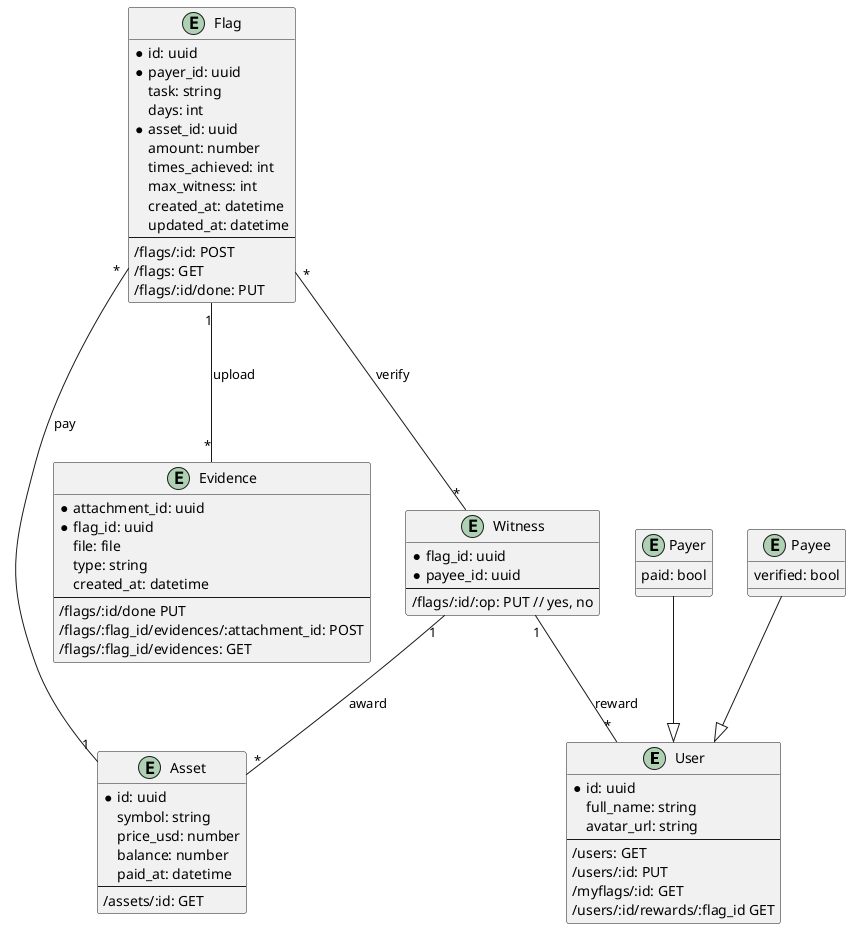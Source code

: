 @startuml

entity User {
   * id: uuid
   full_name: string
   avatar_url: string
   --
   /users: GET
   /users/:id: PUT
   /myflags/:id: GET
   /users/:id/rewards/:flag_id GET
}

entity Flag {
    * id: uuid
    * payer_id: uuid
    task: string
    days: int
    * asset_id: uuid
    amount: number
    times_achieved: int
    max_witness: int
    created_at: datetime
    updated_at: datetime
    --
    /flags/:id: POST
    /flags: GET
    /flags/:id/done: PUT
}

entity Asset {
    * id: uuid
    symbol: string
    price_usd: number
    balance: number
    paid_at: datetime
    --
    /assets/:id: GET
}

entity Evidence {
    * attachment_id: uuid
    * flag_id: uuid
    file: file
    type: string
    created_at: datetime
    --
    /flags/:id/done PUT
    /flags/:flag_id/evidences/:attachment_id: POST
    /flags/:flag_id/evidences: GET
}

entity Witness {
    * flag_id: uuid
    * payee_id: uuid
    --
    /flags/:id/:op: PUT // yes, no
}

entity Payer {
    paid: bool
}

entity Payee {
    verified: bool
}

Payer --|> User
Payee --|> User

Flag "1" --- "*" Evidence: upload
Flag "*" --- "1" Asset: pay
Flag "*" --- "*" Witness: verify
Witness "1" -- "*" Asset: award 
Witness "1" -- "*" User: reward 

@enduml
